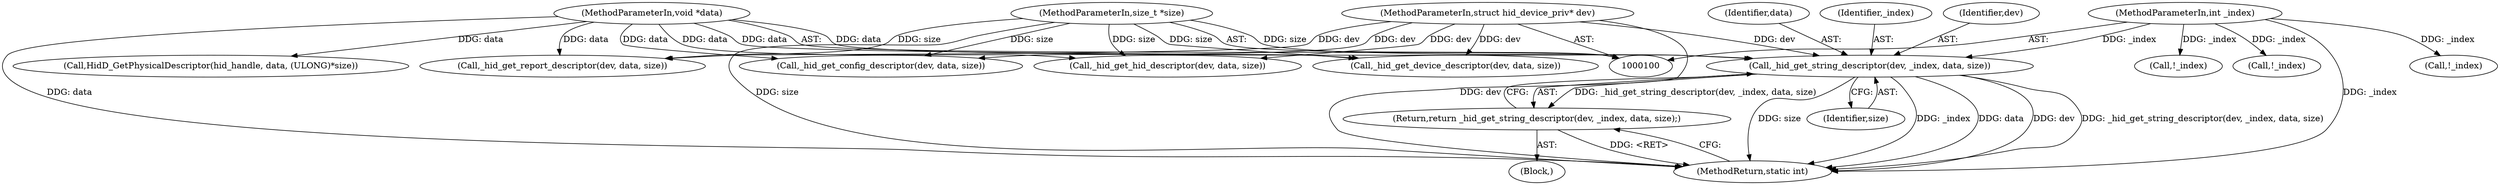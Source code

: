 digraph "1_Chrome_ac149a8d4371c0e01e0934fdd57b09e86f96b5b9_1@pointer" {
"1000137" [label="(Call,_hid_get_string_descriptor(dev, _index, data, size))"];
"1000101" [label="(MethodParameterIn,struct hid_device_priv* dev)"];
"1000105" [label="(MethodParameterIn,int _index)"];
"1000106" [label="(MethodParameterIn,void *data)"];
"1000107" [label="(MethodParameterIn,size_t *size)"];
"1000136" [label="(Return,return _hid_get_string_descriptor(dev, _index, data, size);)"];
"1000101" [label="(MethodParameterIn,struct hid_device_priv* dev)"];
"1000141" [label="(Identifier,size)"];
"1000162" [label="(Call,_hid_get_report_descriptor(dev, data, size))"];
"1000138" [label="(Identifier,dev)"];
"1000105" [label="(MethodParameterIn,int _index)"];
"1000140" [label="(Identifier,data)"];
"1000136" [label="(Return,return _hid_get_string_descriptor(dev, _index, data, size);)"];
"1000124" [label="(Call,!_index)"];
"1000111" [label="(Block,)"];
"1000106" [label="(MethodParameterIn,void *data)"];
"1000107" [label="(MethodParameterIn,size_t *size)"];
"1000149" [label="(Call,_hid_get_hid_descriptor(dev, data, size))"];
"1000187" [label="(MethodReturn,static int)"];
"1000116" [label="(Call,_hid_get_device_descriptor(dev, data, size))"];
"1000139" [label="(Identifier,_index)"];
"1000137" [label="(Call,_hid_get_string_descriptor(dev, _index, data, size))"];
"1000127" [label="(Call,_hid_get_config_descriptor(dev, data, size))"];
"1000146" [label="(Call,!_index)"];
"1000159" [label="(Call,!_index)"];
"1000172" [label="(Call,HidD_GetPhysicalDescriptor(hid_handle, data, (ULONG)*size))"];
"1000137" -> "1000136"  [label="AST: "];
"1000137" -> "1000141"  [label="CFG: "];
"1000138" -> "1000137"  [label="AST: "];
"1000139" -> "1000137"  [label="AST: "];
"1000140" -> "1000137"  [label="AST: "];
"1000141" -> "1000137"  [label="AST: "];
"1000136" -> "1000137"  [label="CFG: "];
"1000137" -> "1000187"  [label="DDG: size"];
"1000137" -> "1000187"  [label="DDG: _index"];
"1000137" -> "1000187"  [label="DDG: data"];
"1000137" -> "1000187"  [label="DDG: dev"];
"1000137" -> "1000187"  [label="DDG: _hid_get_string_descriptor(dev, _index, data, size)"];
"1000137" -> "1000136"  [label="DDG: _hid_get_string_descriptor(dev, _index, data, size)"];
"1000101" -> "1000137"  [label="DDG: dev"];
"1000105" -> "1000137"  [label="DDG: _index"];
"1000106" -> "1000137"  [label="DDG: data"];
"1000107" -> "1000137"  [label="DDG: size"];
"1000101" -> "1000100"  [label="AST: "];
"1000101" -> "1000187"  [label="DDG: dev"];
"1000101" -> "1000116"  [label="DDG: dev"];
"1000101" -> "1000127"  [label="DDG: dev"];
"1000101" -> "1000149"  [label="DDG: dev"];
"1000101" -> "1000162"  [label="DDG: dev"];
"1000105" -> "1000100"  [label="AST: "];
"1000105" -> "1000187"  [label="DDG: _index"];
"1000105" -> "1000124"  [label="DDG: _index"];
"1000105" -> "1000146"  [label="DDG: _index"];
"1000105" -> "1000159"  [label="DDG: _index"];
"1000106" -> "1000100"  [label="AST: "];
"1000106" -> "1000187"  [label="DDG: data"];
"1000106" -> "1000116"  [label="DDG: data"];
"1000106" -> "1000127"  [label="DDG: data"];
"1000106" -> "1000149"  [label="DDG: data"];
"1000106" -> "1000162"  [label="DDG: data"];
"1000106" -> "1000172"  [label="DDG: data"];
"1000107" -> "1000100"  [label="AST: "];
"1000107" -> "1000187"  [label="DDG: size"];
"1000107" -> "1000116"  [label="DDG: size"];
"1000107" -> "1000127"  [label="DDG: size"];
"1000107" -> "1000149"  [label="DDG: size"];
"1000107" -> "1000162"  [label="DDG: size"];
"1000136" -> "1000111"  [label="AST: "];
"1000187" -> "1000136"  [label="CFG: "];
"1000136" -> "1000187"  [label="DDG: <RET>"];
}
